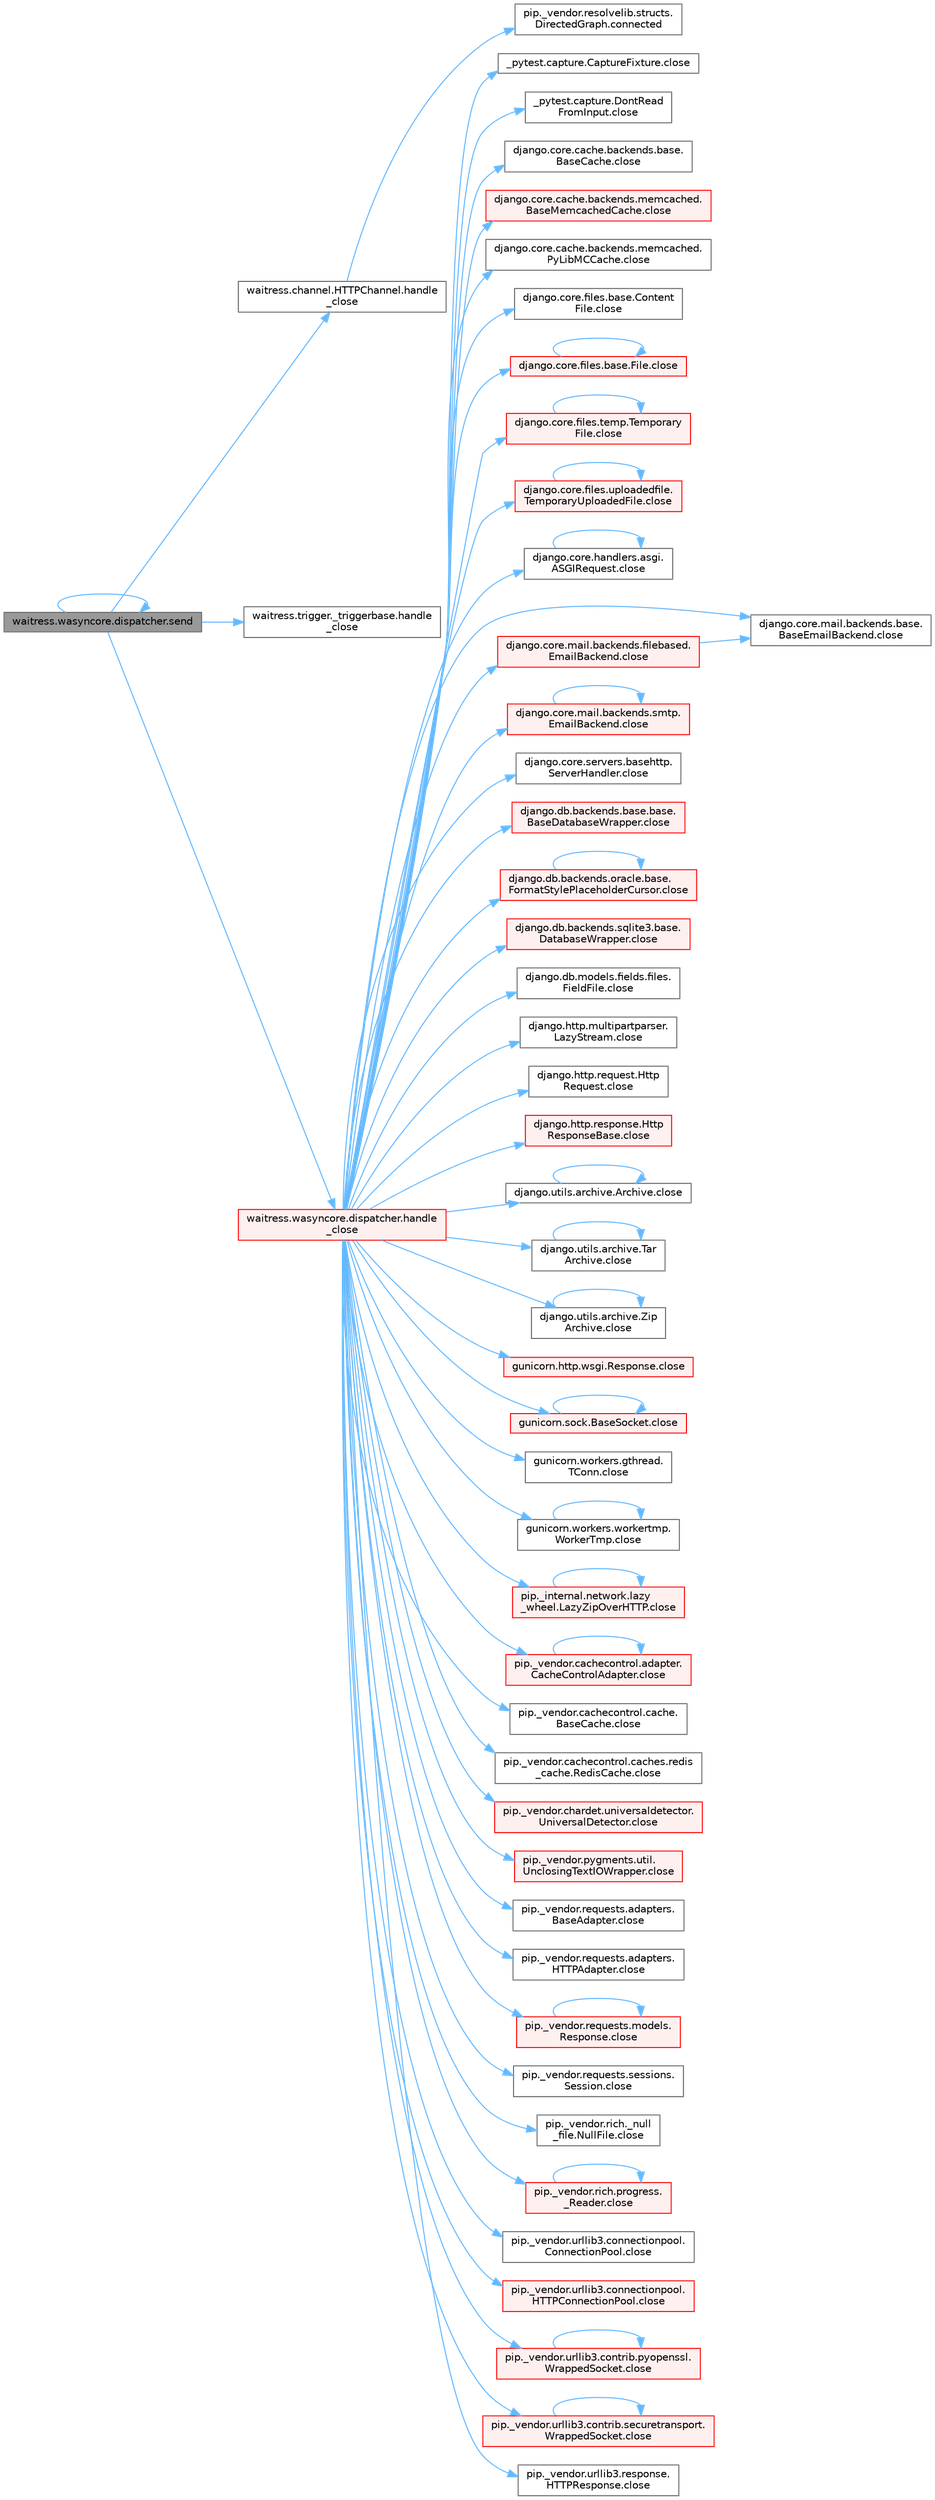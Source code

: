 digraph "waitress.wasyncore.dispatcher.send"
{
 // LATEX_PDF_SIZE
  bgcolor="transparent";
  edge [fontname=Helvetica,fontsize=10,labelfontname=Helvetica,labelfontsize=10];
  node [fontname=Helvetica,fontsize=10,shape=box,height=0.2,width=0.4];
  rankdir="LR";
  Node1 [id="Node000001",label="waitress.wasyncore.dispatcher.send",height=0.2,width=0.4,color="gray40", fillcolor="grey60", style="filled", fontcolor="black",tooltip=" "];
  Node1 -> Node2 [id="edge1_Node000001_Node000002",color="steelblue1",style="solid",tooltip=" "];
  Node2 [id="Node000002",label="waitress.channel.HTTPChannel.handle\l_close",height=0.2,width=0.4,color="grey40", fillcolor="white", style="filled",URL="$classwaitress_1_1channel_1_1_h_t_t_p_channel.html#a7a39d8c5e77ff656e2d0a4bbff44853f",tooltip=" "];
  Node2 -> Node3 [id="edge2_Node000002_Node000003",color="steelblue1",style="solid",tooltip=" "];
  Node3 [id="Node000003",label="pip._vendor.resolvelib.structs.\lDirectedGraph.connected",height=0.2,width=0.4,color="grey40", fillcolor="white", style="filled",URL="$classpip_1_1__vendor_1_1resolvelib_1_1structs_1_1_directed_graph.html#a878604abbdcabb60af93a03f5e7bf204",tooltip=" "];
  Node1 -> Node4 [id="edge3_Node000001_Node000004",color="steelblue1",style="solid",tooltip=" "];
  Node4 [id="Node000004",label="waitress.trigger._triggerbase.handle\l_close",height=0.2,width=0.4,color="grey40", fillcolor="white", style="filled",URL="$classwaitress_1_1trigger_1_1__triggerbase.html#a31e26e130509668a8b5bb4240ec9dd45",tooltip=" "];
  Node1 -> Node5 [id="edge4_Node000001_Node000005",color="steelblue1",style="solid",tooltip=" "];
  Node5 [id="Node000005",label="waitress.wasyncore.dispatcher.handle\l_close",height=0.2,width=0.4,color="red", fillcolor="#FFF0F0", style="filled",URL="$classwaitress_1_1wasyncore_1_1dispatcher.html#a3aa67ce99ade5536c206ebc997189803",tooltip=" "];
  Node5 -> Node6 [id="edge5_Node000005_Node000006",color="steelblue1",style="solid",tooltip=" "];
  Node6 [id="Node000006",label="_pytest.capture.CaptureFixture.close",height=0.2,width=0.4,color="grey40", fillcolor="white", style="filled",URL="$class__pytest_1_1capture_1_1_capture_fixture.html#ac018b3a02c2aff2047974ced57907cd0",tooltip=" "];
  Node5 -> Node7 [id="edge6_Node000005_Node000007",color="steelblue1",style="solid",tooltip=" "];
  Node7 [id="Node000007",label="_pytest.capture.DontRead\lFromInput.close",height=0.2,width=0.4,color="grey40", fillcolor="white", style="filled",URL="$class__pytest_1_1capture_1_1_dont_read_from_input.html#accf28daf7db40f53462752cc02bbdd32",tooltip=" "];
  Node5 -> Node8 [id="edge7_Node000005_Node000008",color="steelblue1",style="solid",tooltip=" "];
  Node8 [id="Node000008",label="django.core.cache.backends.base.\lBaseCache.close",height=0.2,width=0.4,color="grey40", fillcolor="white", style="filled",URL="$classdjango_1_1core_1_1cache_1_1backends_1_1base_1_1_base_cache.html#ae5d10e57a1ab2b99171e943370da8cf3",tooltip=" "];
  Node5 -> Node9 [id="edge8_Node000005_Node000009",color="steelblue1",style="solid",tooltip=" "];
  Node9 [id="Node000009",label="django.core.cache.backends.memcached.\lBaseMemcachedCache.close",height=0.2,width=0.4,color="red", fillcolor="#FFF0F0", style="filled",URL="$classdjango_1_1core_1_1cache_1_1backends_1_1memcached_1_1_base_memcached_cache.html#ab36ac92f106d8dacc64d539b447a5e37",tooltip=" "];
  Node5 -> Node12 [id="edge9_Node000005_Node000012",color="steelblue1",style="solid",tooltip=" "];
  Node12 [id="Node000012",label="django.core.cache.backends.memcached.\lPyLibMCCache.close",height=0.2,width=0.4,color="grey40", fillcolor="white", style="filled",URL="$classdjango_1_1core_1_1cache_1_1backends_1_1memcached_1_1_py_lib_m_c_cache.html#a76cb2e86bb346b70433dfe177597da58",tooltip=" "];
  Node5 -> Node13 [id="edge10_Node000005_Node000013",color="steelblue1",style="solid",tooltip=" "];
  Node13 [id="Node000013",label="django.core.files.base.Content\lFile.close",height=0.2,width=0.4,color="grey40", fillcolor="white", style="filled",URL="$classdjango_1_1core_1_1files_1_1base_1_1_content_file.html#a09ae22d8cfcf28936b97a8eba0fd85cb",tooltip=" "];
  Node5 -> Node14 [id="edge11_Node000005_Node000014",color="steelblue1",style="solid",tooltip=" "];
  Node14 [id="Node000014",label="django.core.files.base.File.close",height=0.2,width=0.4,color="red", fillcolor="#FFF0F0", style="filled",URL="$classdjango_1_1core_1_1files_1_1base_1_1_file.html#a0ff3dc914f2c207114a150eaac429bdc",tooltip=" "];
  Node14 -> Node14 [id="edge12_Node000014_Node000014",color="steelblue1",style="solid",tooltip=" "];
  Node5 -> Node22 [id="edge13_Node000005_Node000022",color="steelblue1",style="solid",tooltip=" "];
  Node22 [id="Node000022",label="django.core.files.temp.Temporary\lFile.close",height=0.2,width=0.4,color="red", fillcolor="#FFF0F0", style="filled",URL="$classdjango_1_1core_1_1files_1_1temp_1_1_temporary_file.html#a3137c46b13cae4e5e6fe6489e42677d5",tooltip=" "];
  Node22 -> Node22 [id="edge14_Node000022_Node000022",color="steelblue1",style="solid",tooltip=" "];
  Node5 -> Node1044 [id="edge15_Node000005_Node001044",color="steelblue1",style="solid",tooltip=" "];
  Node1044 [id="Node001044",label="django.core.files.uploadedfile.\lTemporaryUploadedFile.close",height=0.2,width=0.4,color="red", fillcolor="#FFF0F0", style="filled",URL="$classdjango_1_1core_1_1files_1_1uploadedfile_1_1_temporary_uploaded_file.html#a01ddb9d43a99baf6157c1d60b37198cd",tooltip=" "];
  Node1044 -> Node1044 [id="edge16_Node001044_Node001044",color="steelblue1",style="solid",tooltip=" "];
  Node5 -> Node1045 [id="edge17_Node000005_Node001045",color="steelblue1",style="solid",tooltip=" "];
  Node1045 [id="Node001045",label="django.core.handlers.asgi.\lASGIRequest.close",height=0.2,width=0.4,color="grey40", fillcolor="white", style="filled",URL="$classdjango_1_1core_1_1handlers_1_1asgi_1_1_a_s_g_i_request.html#a2f3a1c1c50b4cf63ef552b4f96cc4f7f",tooltip=" "];
  Node1045 -> Node1045 [id="edge18_Node001045_Node001045",color="steelblue1",style="solid",tooltip=" "];
  Node5 -> Node1046 [id="edge19_Node000005_Node001046",color="steelblue1",style="solid",tooltip=" "];
  Node1046 [id="Node001046",label="django.core.mail.backends.base.\lBaseEmailBackend.close",height=0.2,width=0.4,color="grey40", fillcolor="white", style="filled",URL="$classdjango_1_1core_1_1mail_1_1backends_1_1base_1_1_base_email_backend.html#a358a8107d966c2d82d9eb9d18565784e",tooltip=" "];
  Node5 -> Node1047 [id="edge20_Node000005_Node001047",color="steelblue1",style="solid",tooltip=" "];
  Node1047 [id="Node001047",label="django.core.mail.backends.filebased.\lEmailBackend.close",height=0.2,width=0.4,color="red", fillcolor="#FFF0F0", style="filled",URL="$classdjango_1_1core_1_1mail_1_1backends_1_1filebased_1_1_email_backend.html#af90ba8a487930e530a20ceb03669a672",tooltip=" "];
  Node1047 -> Node1046 [id="edge21_Node001047_Node001046",color="steelblue1",style="solid",tooltip=" "];
  Node5 -> Node1048 [id="edge22_Node000005_Node001048",color="steelblue1",style="solid",tooltip=" "];
  Node1048 [id="Node001048",label="django.core.mail.backends.smtp.\lEmailBackend.close",height=0.2,width=0.4,color="red", fillcolor="#FFF0F0", style="filled",URL="$classdjango_1_1core_1_1mail_1_1backends_1_1smtp_1_1_email_backend.html#a6ac7253539c4f1102986c6df417fb050",tooltip=" "];
  Node1048 -> Node1048 [id="edge23_Node001048_Node001048",color="steelblue1",style="solid",tooltip=" "];
  Node5 -> Node1049 [id="edge24_Node000005_Node001049",color="steelblue1",style="solid",tooltip=" "];
  Node1049 [id="Node001049",label="django.core.servers.basehttp.\lServerHandler.close",height=0.2,width=0.4,color="grey40", fillcolor="white", style="filled",URL="$classdjango_1_1core_1_1servers_1_1basehttp_1_1_server_handler.html#a67022bc1dc85a75307901027d41a6a61",tooltip=" "];
  Node5 -> Node1050 [id="edge25_Node000005_Node001050",color="steelblue1",style="solid",tooltip=" "];
  Node1050 [id="Node001050",label="django.db.backends.base.base.\lBaseDatabaseWrapper.close",height=0.2,width=0.4,color="red", fillcolor="#FFF0F0", style="filled",URL="$classdjango_1_1db_1_1backends_1_1base_1_1base_1_1_base_database_wrapper.html#a01214a9b91408274fbc34cb062baf2bc",tooltip=" "];
  Node5 -> Node1060 [id="edge26_Node000005_Node001060",color="steelblue1",style="solid",tooltip=" "];
  Node1060 [id="Node001060",label="django.db.backends.oracle.base.\lFormatStylePlaceholderCursor.close",height=0.2,width=0.4,color="red", fillcolor="#FFF0F0", style="filled",URL="$classdjango_1_1db_1_1backends_1_1oracle_1_1base_1_1_format_style_placeholder_cursor.html#aebbf24b6a824d4e0fb370ce417d41f93",tooltip=" "];
  Node1060 -> Node1060 [id="edge27_Node001060_Node001060",color="steelblue1",style="solid",tooltip=" "];
  Node5 -> Node1065 [id="edge28_Node000005_Node001065",color="steelblue1",style="solid",tooltip=" "];
  Node1065 [id="Node001065",label="django.db.backends.sqlite3.base.\lDatabaseWrapper.close",height=0.2,width=0.4,color="red", fillcolor="#FFF0F0", style="filled",URL="$classdjango_1_1db_1_1backends_1_1sqlite3_1_1base_1_1_database_wrapper.html#accb46eb6dd574171611ec4912f677d3f",tooltip=" "];
  Node5 -> Node1068 [id="edge29_Node000005_Node001068",color="steelblue1",style="solid",tooltip=" "];
  Node1068 [id="Node001068",label="django.db.models.fields.files.\lFieldFile.close",height=0.2,width=0.4,color="grey40", fillcolor="white", style="filled",URL="$classdjango_1_1db_1_1models_1_1fields_1_1files_1_1_field_file.html#a7764f6ac41d2cf2e0e60639dff4d7f03",tooltip=" "];
  Node5 -> Node1069 [id="edge30_Node000005_Node001069",color="steelblue1",style="solid",tooltip=" "];
  Node1069 [id="Node001069",label="django.http.multipartparser.\lLazyStream.close",height=0.2,width=0.4,color="grey40", fillcolor="white", style="filled",URL="$classdjango_1_1http_1_1multipartparser_1_1_lazy_stream.html#a8cc031a8e3e86872b4d5d12ebb448573",tooltip=" "];
  Node5 -> Node1070 [id="edge31_Node000005_Node001070",color="steelblue1",style="solid",tooltip=" "];
  Node1070 [id="Node001070",label="django.http.request.Http\lRequest.close",height=0.2,width=0.4,color="grey40", fillcolor="white", style="filled",URL="$classdjango_1_1http_1_1request_1_1_http_request.html#a13db25295d57830ab61aed1a8339842e",tooltip=" "];
  Node5 -> Node1071 [id="edge32_Node000005_Node001071",color="steelblue1",style="solid",tooltip=" "];
  Node1071 [id="Node001071",label="django.http.response.Http\lResponseBase.close",height=0.2,width=0.4,color="red", fillcolor="#FFF0F0", style="filled",URL="$classdjango_1_1http_1_1response_1_1_http_response_base.html#a2e18a8319fb2b68853f032a3a1e93ffe",tooltip=" "];
  Node5 -> Node1072 [id="edge33_Node000005_Node001072",color="steelblue1",style="solid",tooltip=" "];
  Node1072 [id="Node001072",label="django.utils.archive.Archive.close",height=0.2,width=0.4,color="grey40", fillcolor="white", style="filled",URL="$classdjango_1_1utils_1_1archive_1_1_archive.html#a5fe062c89d687d218982c9c523c74c2a",tooltip=" "];
  Node1072 -> Node1072 [id="edge34_Node001072_Node001072",color="steelblue1",style="solid",tooltip=" "];
  Node5 -> Node1073 [id="edge35_Node000005_Node001073",color="steelblue1",style="solid",tooltip=" "];
  Node1073 [id="Node001073",label="django.utils.archive.Tar\lArchive.close",height=0.2,width=0.4,color="grey40", fillcolor="white", style="filled",URL="$classdjango_1_1utils_1_1archive_1_1_tar_archive.html#a9f92da2fc83a8bf18400412a9cf77836",tooltip=" "];
  Node1073 -> Node1073 [id="edge36_Node001073_Node001073",color="steelblue1",style="solid",tooltip=" "];
  Node5 -> Node1074 [id="edge37_Node000005_Node001074",color="steelblue1",style="solid",tooltip=" "];
  Node1074 [id="Node001074",label="django.utils.archive.Zip\lArchive.close",height=0.2,width=0.4,color="grey40", fillcolor="white", style="filled",URL="$classdjango_1_1utils_1_1archive_1_1_zip_archive.html#a72926f0c232970ff5bf94a7082dd5ac9",tooltip=" "];
  Node1074 -> Node1074 [id="edge38_Node001074_Node001074",color="steelblue1",style="solid",tooltip=" "];
  Node5 -> Node1075 [id="edge39_Node000005_Node001075",color="steelblue1",style="solid",tooltip=" "];
  Node1075 [id="Node001075",label="gunicorn.http.wsgi.Response.close",height=0.2,width=0.4,color="red", fillcolor="#FFF0F0", style="filled",URL="$classgunicorn_1_1http_1_1wsgi_1_1_response.html#a046ea28916c2a721d57a5852261bef24",tooltip=" "];
  Node5 -> Node1082 [id="edge40_Node000005_Node001082",color="steelblue1",style="solid",tooltip=" "];
  Node1082 [id="Node001082",label="gunicorn.sock.BaseSocket.close",height=0.2,width=0.4,color="red", fillcolor="#FFF0F0", style="filled",URL="$classgunicorn_1_1sock_1_1_base_socket.html#af2002e81bf30cc8c6614f9568af6ef06",tooltip=" "];
  Node1082 -> Node1082 [id="edge41_Node001082_Node001082",color="steelblue1",style="solid",tooltip=" "];
  Node5 -> Node1124 [id="edge42_Node000005_Node001124",color="steelblue1",style="solid",tooltip=" "];
  Node1124 [id="Node001124",label="gunicorn.workers.gthread.\lTConn.close",height=0.2,width=0.4,color="grey40", fillcolor="white", style="filled",URL="$classgunicorn_1_1workers_1_1gthread_1_1_t_conn.html#aa302868e132a81509a48f46789d6afc4",tooltip=" "];
  Node5 -> Node1125 [id="edge43_Node000005_Node001125",color="steelblue1",style="solid",tooltip=" "];
  Node1125 [id="Node001125",label="gunicorn.workers.workertmp.\lWorkerTmp.close",height=0.2,width=0.4,color="grey40", fillcolor="white", style="filled",URL="$classgunicorn_1_1workers_1_1workertmp_1_1_worker_tmp.html#ae6bf726cee2be8f52fa4bbe0f868d3c6",tooltip=" "];
  Node1125 -> Node1125 [id="edge44_Node001125_Node001125",color="steelblue1",style="solid",tooltip=" "];
  Node5 -> Node1126 [id="edge45_Node000005_Node001126",color="steelblue1",style="solid",tooltip=" "];
  Node1126 [id="Node001126",label="pip._internal.network.lazy\l_wheel.LazyZipOverHTTP.close",height=0.2,width=0.4,color="red", fillcolor="#FFF0F0", style="filled",URL="$classpip_1_1__internal_1_1network_1_1lazy__wheel_1_1_lazy_zip_over_h_t_t_p.html#a6aeec11453c683f141b9fe121163a8d0",tooltip=" "];
  Node1126 -> Node1126 [id="edge46_Node001126_Node001126",color="steelblue1",style="solid",tooltip=" "];
  Node5 -> Node1127 [id="edge47_Node000005_Node001127",color="steelblue1",style="solid",tooltip=" "];
  Node1127 [id="Node001127",label="pip._vendor.cachecontrol.adapter.\lCacheControlAdapter.close",height=0.2,width=0.4,color="red", fillcolor="#FFF0F0", style="filled",URL="$classpip_1_1__vendor_1_1cachecontrol_1_1adapter_1_1_cache_control_adapter.html#a085c6ea7434042e9af7286a8875fb646",tooltip=" "];
  Node1127 -> Node1127 [id="edge48_Node001127_Node001127",color="steelblue1",style="solid",tooltip=" "];
  Node5 -> Node1130 [id="edge49_Node000005_Node001130",color="steelblue1",style="solid",tooltip=" "];
  Node1130 [id="Node001130",label="pip._vendor.cachecontrol.cache.\lBaseCache.close",height=0.2,width=0.4,color="grey40", fillcolor="white", style="filled",URL="$classpip_1_1__vendor_1_1cachecontrol_1_1cache_1_1_base_cache.html#aed3b918393d941c531ffda7afa8968c5",tooltip=" "];
  Node5 -> Node1131 [id="edge50_Node000005_Node001131",color="steelblue1",style="solid",tooltip=" "];
  Node1131 [id="Node001131",label="pip._vendor.cachecontrol.caches.redis\l_cache.RedisCache.close",height=0.2,width=0.4,color="grey40", fillcolor="white", style="filled",URL="$classpip_1_1__vendor_1_1cachecontrol_1_1caches_1_1redis__cache_1_1_redis_cache.html#a3703f11cd74de5a2d416b33208df6710",tooltip=" "];
  Node5 -> Node1132 [id="edge51_Node000005_Node001132",color="steelblue1",style="solid",tooltip=" "];
  Node1132 [id="Node001132",label="pip._vendor.chardet.universaldetector.\lUniversalDetector.close",height=0.2,width=0.4,color="red", fillcolor="#FFF0F0", style="filled",URL="$classpip_1_1__vendor_1_1chardet_1_1universaldetector_1_1_universal_detector.html#a2a729e7ae145e4953628aac35a1478d1",tooltip=" "];
  Node5 -> Node1139 [id="edge52_Node000005_Node001139",color="steelblue1",style="solid",tooltip=" "];
  Node1139 [id="Node001139",label="pip._vendor.pygments.util.\lUnclosingTextIOWrapper.close",height=0.2,width=0.4,color="red", fillcolor="#FFF0F0", style="filled",URL="$classpip_1_1__vendor_1_1pygments_1_1util_1_1_unclosing_text_i_o_wrapper.html#a8b7334932e365946b03244a148e50846",tooltip=" "];
  Node5 -> Node3092 [id="edge53_Node000005_Node003092",color="steelblue1",style="solid",tooltip=" "];
  Node3092 [id="Node003092",label="pip._vendor.requests.adapters.\lBaseAdapter.close",height=0.2,width=0.4,color="grey40", fillcolor="white", style="filled",URL="$classpip_1_1__vendor_1_1requests_1_1adapters_1_1_base_adapter.html#ab52f259a4633310e303f4ac6b07eb1e5",tooltip=" "];
  Node5 -> Node3093 [id="edge54_Node000005_Node003093",color="steelblue1",style="solid",tooltip=" "];
  Node3093 [id="Node003093",label="pip._vendor.requests.adapters.\lHTTPAdapter.close",height=0.2,width=0.4,color="grey40", fillcolor="white", style="filled",URL="$classpip_1_1__vendor_1_1requests_1_1adapters_1_1_h_t_t_p_adapter.html#abce959ea97f8378278ff019c78481a11",tooltip=" "];
  Node5 -> Node3094 [id="edge55_Node000005_Node003094",color="steelblue1",style="solid",tooltip=" "];
  Node3094 [id="Node003094",label="pip._vendor.requests.models.\lResponse.close",height=0.2,width=0.4,color="red", fillcolor="#FFF0F0", style="filled",URL="$classpip_1_1__vendor_1_1requests_1_1models_1_1_response.html#ad28d6ce5be5b46752b43673257562918",tooltip=" "];
  Node3094 -> Node3094 [id="edge56_Node003094_Node003094",color="steelblue1",style="solid",tooltip=" "];
  Node5 -> Node3095 [id="edge57_Node000005_Node003095",color="steelblue1",style="solid",tooltip=" "];
  Node3095 [id="Node003095",label="pip._vendor.requests.sessions.\lSession.close",height=0.2,width=0.4,color="grey40", fillcolor="white", style="filled",URL="$classpip_1_1__vendor_1_1requests_1_1sessions_1_1_session.html#a68f6778af4ee2d650c2669eab73f7316",tooltip=" "];
  Node5 -> Node3096 [id="edge58_Node000005_Node003096",color="steelblue1",style="solid",tooltip=" "];
  Node3096 [id="Node003096",label="pip._vendor.rich._null\l_file.NullFile.close",height=0.2,width=0.4,color="grey40", fillcolor="white", style="filled",URL="$classpip_1_1__vendor_1_1rich_1_1__null__file_1_1_null_file.html#a69df97884b231150d00b66e93e01b127",tooltip=" "];
  Node5 -> Node3097 [id="edge59_Node000005_Node003097",color="steelblue1",style="solid",tooltip=" "];
  Node3097 [id="Node003097",label="pip._vendor.rich.progress.\l_Reader.close",height=0.2,width=0.4,color="red", fillcolor="#FFF0F0", style="filled",URL="$classpip_1_1__vendor_1_1rich_1_1progress_1_1___reader.html#a6c0b1964d885972a97a12a9ac01d23e8",tooltip=" "];
  Node3097 -> Node3097 [id="edge60_Node003097_Node003097",color="steelblue1",style="solid",tooltip=" "];
  Node5 -> Node3157 [id="edge61_Node000005_Node003157",color="steelblue1",style="solid",tooltip=" "];
  Node3157 [id="Node003157",label="pip._vendor.urllib3.connectionpool.\lConnectionPool.close",height=0.2,width=0.4,color="grey40", fillcolor="white", style="filled",URL="$classpip_1_1__vendor_1_1urllib3_1_1connectionpool_1_1_connection_pool.html#a95d4181616367e6d07952c025345472f",tooltip=" "];
  Node5 -> Node3158 [id="edge62_Node000005_Node003158",color="steelblue1",style="solid",tooltip=" "];
  Node3158 [id="Node003158",label="pip._vendor.urllib3.connectionpool.\lHTTPConnectionPool.close",height=0.2,width=0.4,color="red", fillcolor="#FFF0F0", style="filled",URL="$classpip_1_1__vendor_1_1urllib3_1_1connectionpool_1_1_h_t_t_p_connection_pool.html#a7a425188d0edc28baf765972da7628b4",tooltip=" "];
  Node5 -> Node3160 [id="edge63_Node000005_Node003160",color="steelblue1",style="solid",tooltip=" "];
  Node3160 [id="Node003160",label="pip._vendor.urllib3.contrib.pyopenssl.\lWrappedSocket.close",height=0.2,width=0.4,color="red", fillcolor="#FFF0F0", style="filled",URL="$classpip_1_1__vendor_1_1urllib3_1_1contrib_1_1pyopenssl_1_1_wrapped_socket.html#a971727c09e26dabe28ed3291ff94885b",tooltip=" "];
  Node3160 -> Node3160 [id="edge64_Node003160_Node003160",color="steelblue1",style="solid",tooltip=" "];
  Node5 -> Node3161 [id="edge65_Node000005_Node003161",color="steelblue1",style="solid",tooltip=" "];
  Node3161 [id="Node003161",label="pip._vendor.urllib3.contrib.securetransport.\lWrappedSocket.close",height=0.2,width=0.4,color="red", fillcolor="#FFF0F0", style="filled",URL="$classpip_1_1__vendor_1_1urllib3_1_1contrib_1_1securetransport_1_1_wrapped_socket.html#af0f4930b6b559090af795e5165d1d92a",tooltip=" "];
  Node3161 -> Node3161 [id="edge66_Node003161_Node003161",color="steelblue1",style="solid",tooltip=" "];
  Node5 -> Node3162 [id="edge67_Node000005_Node003162",color="steelblue1",style="solid",tooltip=" "];
  Node3162 [id="Node003162",label="pip._vendor.urllib3.response.\lHTTPResponse.close",height=0.2,width=0.4,color="grey40", fillcolor="white", style="filled",URL="$classpip_1_1__vendor_1_1urllib3_1_1response_1_1_h_t_t_p_response.html#ad3d2aebb3bd16c8480d991f23c7d410c",tooltip=" "];
  Node1 -> Node1 [id="edge68_Node000001_Node000001",color="steelblue1",style="solid",tooltip=" "];
}
